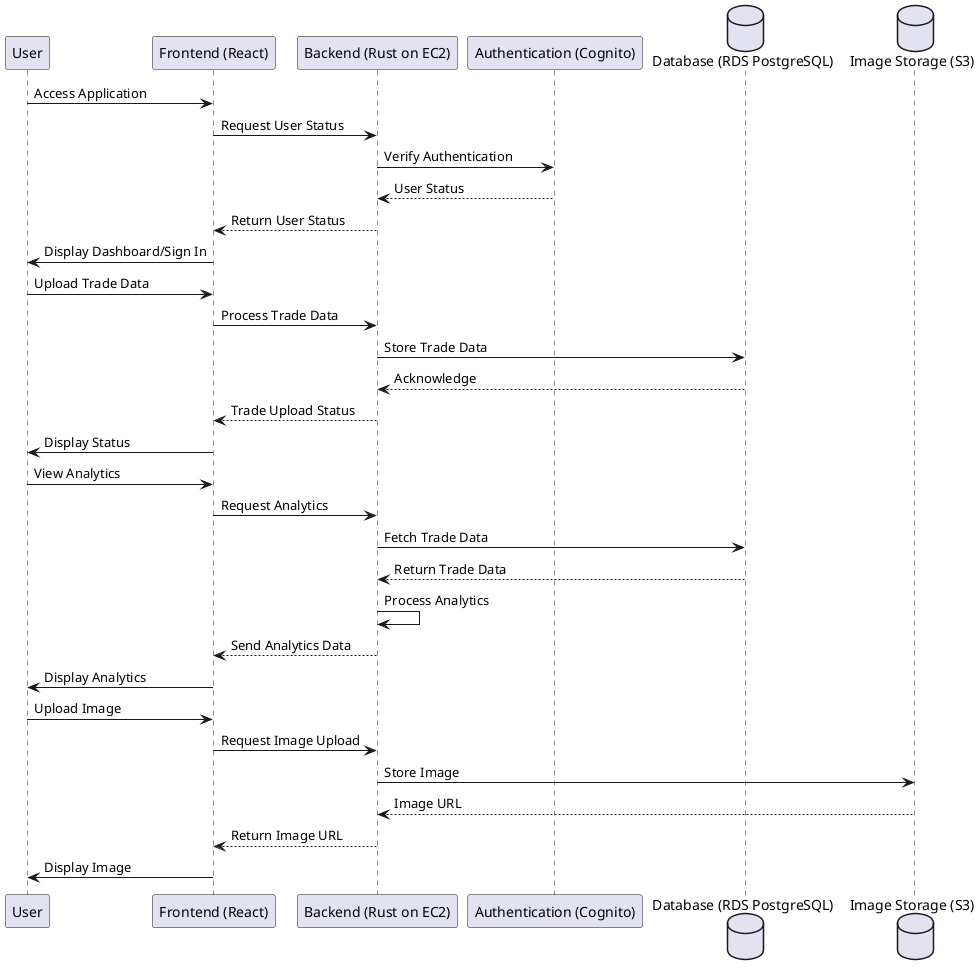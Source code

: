 @startuml

participant "User" as U
participant "Frontend (React)" as F
participant "Backend (Rust on EC2)" as B
participant "Authentication (Cognito)" as C
database "Database (RDS PostgreSQL)" as DB
database "Image Storage (S3)" as S3

U -> F : Access Application
F -> B : Request User Status
B -> C : Verify Authentication
C --> B : User Status
B --> F : Return User Status
F -> U : Display Dashboard/Sign In

U -> F : Upload Trade Data
F -> B : Process Trade Data
B -> DB : Store Trade Data
DB --> B : Acknowledge
B --> F : Trade Upload Status
F -> U : Display Status

U -> F : View Analytics
F -> B : Request Analytics
B -> DB : Fetch Trade Data
DB --> B : Return Trade Data
B -> B : Process Analytics
B --> F : Send Analytics Data
F -> U : Display Analytics

U -> F : Upload Image
F -> B : Request Image Upload
B -> S3 : Store Image
S3 --> B : Image URL
B --> F : Return Image URL
F -> U : Display Image

@enduml
